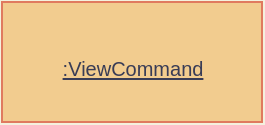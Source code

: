 <mxfile version="15.5.9" type="device"><diagram id="rHwhUZzugyNPZMxASESa" name="Page-1"><mxGraphModel dx="1243" dy="767" grid="0" gridSize="10" guides="1" tooltips="1" connect="1" arrows="1" fold="1" page="0" pageScale="1" pageWidth="827" pageHeight="1169" background="#F4F1DE" math="0" shadow="0"><root><mxCell id="0"/><mxCell id="1" parent="0"/><mxCell id="Ffx8Dx_Popu-Qus6oVs9-1" value="&lt;font face=&quot;Helvetica&quot;&gt;&lt;span style=&quot;font-size: 10px&quot;&gt;&lt;u&gt;:ViewCommand&lt;/u&gt;&lt;/span&gt;&lt;/font&gt;" style="html=1;sketch=0;hachureGap=4;pointerEvents=0;fontFamily=Architects Daughter;fontSource=https%3A%2F%2Ffonts.googleapis.com%2Fcss%3Ffamily%3DArchitects%2BDaughter;fontSize=20;fillColor=#F2CC8F;strokeColor=#E07A5F;fontColor=#393C56;" vertex="1" parent="1"><mxGeometry x="160" y="210" width="130" height="60" as="geometry"/></mxCell></root></mxGraphModel></diagram></mxfile>